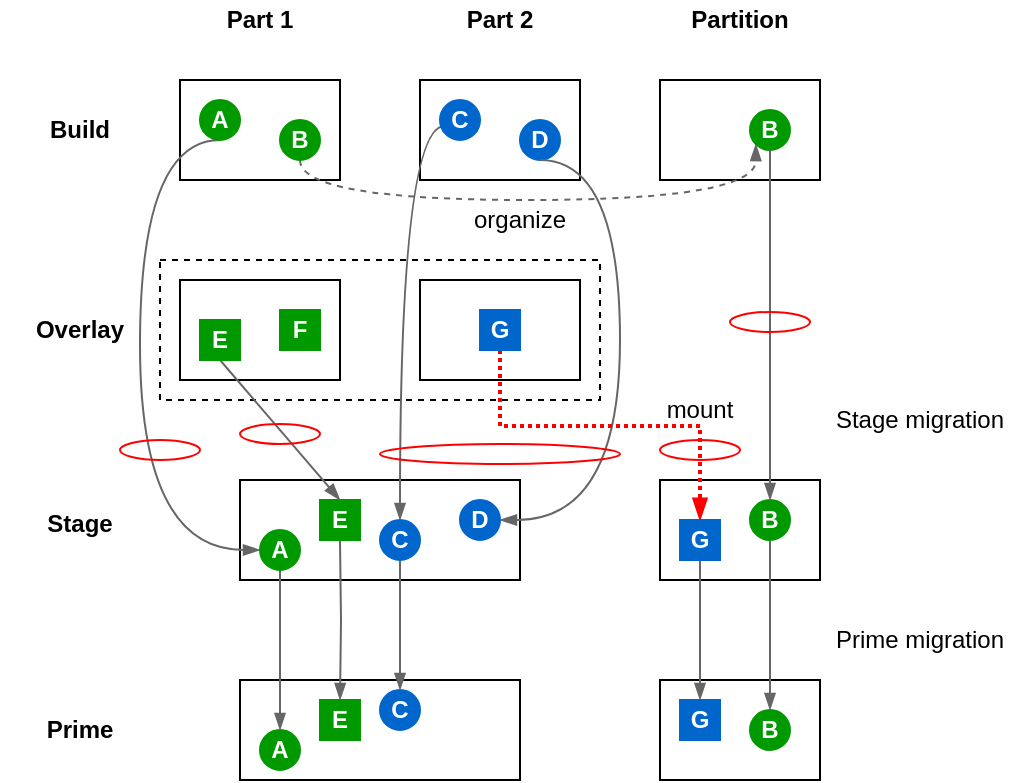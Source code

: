 <mxfile version="27.2.0">
  <diagram name="Page-1" id="tldKDSetQMj4G0KivhV6">
    <mxGraphModel grid="1" page="1" gridSize="10" guides="1" tooltips="1" connect="1" arrows="1" fold="1" pageScale="1" pageWidth="850" pageHeight="1100" math="0" shadow="0">
      <root>
        <mxCell id="0" />
        <mxCell id="1" parent="0" />
        <mxCell id="54eO3ysuZf2-Csm8CH84-32" value="mount" style="rounded=0;whiteSpace=wrap;html=1;strokeColor=none;fillColor=none;" vertex="1" parent="1">
          <mxGeometry x="340" y="280" width="80" height="10" as="geometry" />
        </mxCell>
        <mxCell id="54eO3ysuZf2-Csm8CH84-23" value="organize" style="rounded=0;whiteSpace=wrap;html=1;strokeColor=none;fillColor=none;" vertex="1" parent="1">
          <mxGeometry x="250" y="180" width="80" height="20" as="geometry" />
        </mxCell>
        <mxCell id="54eO3ysuZf2-Csm8CH84-18" value="" style="rounded=0;whiteSpace=wrap;html=1;" vertex="1" parent="1">
          <mxGeometry x="360" y="120" width="80" height="50" as="geometry" />
        </mxCell>
        <mxCell id="54eO3ysuZf2-Csm8CH84-7" value="&lt;b&gt;Overlay&lt;/b&gt;" style="rounded=0;whiteSpace=wrap;html=1;strokeColor=none;fillColor=none;" vertex="1" parent="1">
          <mxGeometry x="30" y="235" width="80" height="20" as="geometry" />
        </mxCell>
        <mxCell id="54eO3ysuZf2-Csm8CH84-6" value="" style="rounded=0;whiteSpace=wrap;html=1;dashed=1;fillStyle=auto;fillColor=none;" vertex="1" parent="1">
          <mxGeometry x="110" y="210" width="220" height="70" as="geometry" />
        </mxCell>
        <mxCell id="54eO3ysuZf2-Csm8CH84-1" value="" style="rounded=0;whiteSpace=wrap;html=1;" vertex="1" parent="1">
          <mxGeometry x="120" y="220" width="80" height="50" as="geometry" />
        </mxCell>
        <mxCell id="yVKAf2mZOe0JGGy7InLV-17" value="" style="rounded=0;whiteSpace=wrap;html=1;" vertex="1" parent="1">
          <mxGeometry x="150" y="420" width="140" height="50" as="geometry" />
        </mxCell>
        <mxCell id="yVKAf2mZOe0JGGy7InLV-1" value="" style="rounded=0;whiteSpace=wrap;html=1;" vertex="1" parent="1">
          <mxGeometry x="120" y="120" width="80" height="50" as="geometry" />
        </mxCell>
        <mxCell id="yVKAf2mZOe0JGGy7InLV-2" value="" style="rounded=0;whiteSpace=wrap;html=1;" vertex="1" parent="1">
          <mxGeometry x="240" y="120" width="80" height="50" as="geometry" />
        </mxCell>
        <mxCell id="yVKAf2mZOe0JGGy7InLV-3" value="" style="rounded=0;whiteSpace=wrap;html=1;" vertex="1" parent="1">
          <mxGeometry x="150" y="320" width="140" height="50" as="geometry" />
        </mxCell>
        <mxCell id="yVKAf2mZOe0JGGy7InLV-4" value="&lt;b&gt;Part 1&lt;/b&gt;" style="rounded=0;whiteSpace=wrap;html=1;strokeColor=none;fillColor=none;" vertex="1" parent="1">
          <mxGeometry x="120" y="80" width="80" height="20" as="geometry" />
        </mxCell>
        <mxCell id="yVKAf2mZOe0JGGy7InLV-5" value="&lt;b&gt;Part 2&lt;/b&gt;" style="rounded=0;whiteSpace=wrap;html=1;strokeColor=none;fillColor=none;" vertex="1" parent="1">
          <mxGeometry x="240" y="80" width="80" height="20" as="geometry" />
        </mxCell>
        <mxCell id="yVKAf2mZOe0JGGy7InLV-23" style="rounded=0;orthogonalLoop=1;jettySize=auto;html=1;exitX=0.5;exitY=1;exitDx=0;exitDy=0;strokeColor=#666666;endArrow=blockThin;endFill=1;edgeStyle=orthogonalEdgeStyle;curved=1;entryX=0;entryY=0.5;entryDx=0;entryDy=0;" edge="1" parent="1" source="yVKAf2mZOe0JGGy7InLV-6" target="yVKAf2mZOe0JGGy7InLV-10">
          <mxGeometry relative="1" as="geometry">
            <mxPoint x="130" y="380" as="targetPoint" />
            <Array as="points">
              <mxPoint x="100" y="150" />
              <mxPoint x="100" y="355" />
            </Array>
          </mxGeometry>
        </mxCell>
        <mxCell id="yVKAf2mZOe0JGGy7InLV-6" value="&lt;b&gt;&lt;font style=&quot;color: rgb(255, 255, 255);&quot;&gt;A&lt;/font&gt;&lt;/b&gt;" style="ellipse;whiteSpace=wrap;html=1;strokeColor=#009900;fillColor=#009900;" vertex="1" parent="1">
          <mxGeometry x="130" y="130" width="20" height="20" as="geometry" />
        </mxCell>
        <mxCell id="54eO3ysuZf2-Csm8CH84-25" style="edgeStyle=orthogonalEdgeStyle;rounded=0;orthogonalLoop=1;jettySize=auto;html=1;exitX=0.5;exitY=1;exitDx=0;exitDy=0;entryX=0;entryY=1;entryDx=0;entryDy=0;curved=1;strokeColor=#666666;dashed=1;endArrow=blockThin;endFill=1;" edge="1" parent="1" source="yVKAf2mZOe0JGGy7InLV-7" target="54eO3ysuZf2-Csm8CH84-20">
          <mxGeometry relative="1" as="geometry">
            <Array as="points">
              <mxPoint x="180" y="180" />
              <mxPoint x="408" y="180" />
            </Array>
          </mxGeometry>
        </mxCell>
        <mxCell id="yVKAf2mZOe0JGGy7InLV-7" value="&lt;b&gt;&lt;font style=&quot;color: rgb(255, 255, 255);&quot;&gt;B&lt;/font&gt;&lt;/b&gt;" style="ellipse;whiteSpace=wrap;html=1;strokeColor=#009900;fillColor=#009900;" vertex="1" parent="1">
          <mxGeometry x="170" y="140" width="20" height="20" as="geometry" />
        </mxCell>
        <mxCell id="yVKAf2mZOe0JGGy7InLV-25" style="rounded=0;orthogonalLoop=1;jettySize=auto;html=1;endArrow=blockThin;endFill=1;strokeColor=#666666;edgeStyle=orthogonalEdgeStyle;curved=1;entryX=0.5;entryY=0;entryDx=0;entryDy=0;exitX=0.117;exitY=0.65;exitDx=0;exitDy=0;exitPerimeter=0;" edge="1" parent="1" source="yVKAf2mZOe0JGGy7InLV-8" target="yVKAf2mZOe0JGGy7InLV-13">
          <mxGeometry relative="1" as="geometry">
            <Array as="points">
              <mxPoint x="230" y="143" />
            </Array>
          </mxGeometry>
        </mxCell>
        <mxCell id="yVKAf2mZOe0JGGy7InLV-8" value="&lt;b&gt;&lt;font style=&quot;color: rgb(255, 255, 255);&quot;&gt;C&lt;/font&gt;&lt;/b&gt;" style="ellipse;whiteSpace=wrap;html=1;fillColor=#0066CC;strokeColor=#0066CC;" vertex="1" parent="1">
          <mxGeometry x="250" y="130" width="20" height="20" as="geometry" />
        </mxCell>
        <mxCell id="yVKAf2mZOe0JGGy7InLV-9" value="&lt;b&gt;&lt;font style=&quot;color: rgb(255, 255, 255);&quot;&gt;D&lt;/font&gt;&lt;/b&gt;" style="ellipse;whiteSpace=wrap;html=1;strokeColor=#0066CC;fillColor=#0066CC;" vertex="1" parent="1">
          <mxGeometry x="290" y="140" width="20" height="20" as="geometry" />
        </mxCell>
        <mxCell id="yVKAf2mZOe0JGGy7InLV-27" style="rounded=0;orthogonalLoop=1;jettySize=auto;html=1;exitX=0.5;exitY=1;exitDx=0;exitDy=0;entryX=0.5;entryY=0;entryDx=0;entryDy=0;endArrow=blockThin;endFill=1;strokeColor=#666666;" edge="1" parent="1" source="yVKAf2mZOe0JGGy7InLV-10" target="yVKAf2mZOe0JGGy7InLV-18">
          <mxGeometry relative="1" as="geometry" />
        </mxCell>
        <mxCell id="yVKAf2mZOe0JGGy7InLV-10" value="&lt;b&gt;&lt;font style=&quot;color: rgb(255, 255, 255);&quot;&gt;A&lt;/font&gt;&lt;/b&gt;" style="ellipse;whiteSpace=wrap;html=1;strokeColor=#009900;fillColor=#009900;" vertex="1" parent="1">
          <mxGeometry x="160" y="345" width="20" height="20" as="geometry" />
        </mxCell>
        <mxCell id="yVKAf2mZOe0JGGy7InLV-29" style="rounded=0;orthogonalLoop=1;jettySize=auto;html=1;exitX=0.5;exitY=1;exitDx=0;exitDy=0;endArrow=blockThin;endFill=1;strokeColor=#666666;" edge="1" parent="1" source="yVKAf2mZOe0JGGy7InLV-13" target="yVKAf2mZOe0JGGy7InLV-20">
          <mxGeometry relative="1" as="geometry" />
        </mxCell>
        <mxCell id="yVKAf2mZOe0JGGy7InLV-13" value="&lt;b&gt;&lt;font style=&quot;color: rgb(255, 255, 255);&quot;&gt;C&lt;/font&gt;&lt;/b&gt;" style="ellipse;whiteSpace=wrap;html=1;fillColor=#0066CC;strokeColor=#0066CC;" vertex="1" parent="1">
          <mxGeometry x="220" y="340" width="20" height="20" as="geometry" />
        </mxCell>
        <mxCell id="yVKAf2mZOe0JGGy7InLV-15" value="&lt;b&gt;Build&lt;/b&gt;" style="rounded=0;whiteSpace=wrap;html=1;strokeColor=none;fillColor=none;" vertex="1" parent="1">
          <mxGeometry x="30" y="135" width="80" height="20" as="geometry" />
        </mxCell>
        <mxCell id="yVKAf2mZOe0JGGy7InLV-16" value="&lt;b&gt;Stage&lt;/b&gt;" style="rounded=0;whiteSpace=wrap;html=1;strokeColor=none;fillColor=none;" vertex="1" parent="1">
          <mxGeometry x="30" y="332" width="80" height="20" as="geometry" />
        </mxCell>
        <mxCell id="yVKAf2mZOe0JGGy7InLV-18" value="&lt;b&gt;&lt;font style=&quot;color: rgb(255, 255, 255);&quot;&gt;A&lt;/font&gt;&lt;/b&gt;" style="ellipse;whiteSpace=wrap;html=1;strokeColor=#009900;fillColor=#009900;" vertex="1" parent="1">
          <mxGeometry x="160" y="445" width="20" height="20" as="geometry" />
        </mxCell>
        <mxCell id="yVKAf2mZOe0JGGy7InLV-20" value="&lt;b&gt;&lt;font style=&quot;color: rgb(255, 255, 255);&quot;&gt;C&lt;/font&gt;&lt;/b&gt;" style="ellipse;whiteSpace=wrap;html=1;fillColor=#0066CC;strokeColor=#0066CC;" vertex="1" parent="1">
          <mxGeometry x="220" y="425" width="20" height="20" as="geometry" />
        </mxCell>
        <mxCell id="yVKAf2mZOe0JGGy7InLV-22" value="&lt;b&gt;Prime&lt;/b&gt;" style="rounded=0;whiteSpace=wrap;html=1;strokeColor=none;fillColor=none;" vertex="1" parent="1">
          <mxGeometry x="30" y="435" width="80" height="20" as="geometry" />
        </mxCell>
        <mxCell id="yVKAf2mZOe0JGGy7InLV-30" value="Stage migration" style="rounded=0;whiteSpace=wrap;html=1;strokeColor=none;fillColor=none;" vertex="1" parent="1">
          <mxGeometry x="440" y="280" width="100" height="20" as="geometry" />
        </mxCell>
        <mxCell id="yVKAf2mZOe0JGGy7InLV-31" value="Prime migration" style="rounded=0;whiteSpace=wrap;html=1;strokeColor=none;fillColor=none;" vertex="1" parent="1">
          <mxGeometry x="440" y="390" width="100" height="20" as="geometry" />
        </mxCell>
        <mxCell id="izR9H2TS-rFpTbOR_gzO-15" style="rounded=0;orthogonalLoop=1;jettySize=auto;html=1;entryX=1;entryY=0.5;entryDx=0;entryDy=0;strokeColor=#666666;endArrow=blockThin;endFill=1;exitX=0.5;exitY=1;exitDx=0;exitDy=0;edgeStyle=orthogonalEdgeStyle;curved=1;" edge="1" parent="1" source="yVKAf2mZOe0JGGy7InLV-9" target="izR9H2TS-rFpTbOR_gzO-12">
          <mxGeometry relative="1" as="geometry">
            <mxPoint x="270" y="170" as="sourcePoint" />
            <Array as="points">
              <mxPoint x="340" y="160" />
              <mxPoint x="340" y="340" />
            </Array>
          </mxGeometry>
        </mxCell>
        <mxCell id="izR9H2TS-rFpTbOR_gzO-12" value="&lt;b&gt;&lt;font style=&quot;color: rgb(255, 255, 255);&quot;&gt;D&lt;/font&gt;&lt;/b&gt;" style="ellipse;whiteSpace=wrap;html=1;strokeColor=#0066CC;fillColor=#0066CC;" vertex="1" parent="1">
          <mxGeometry x="260" y="330" width="20" height="20" as="geometry" />
        </mxCell>
        <mxCell id="54eO3ysuZf2-Csm8CH84-15" style="rounded=0;orthogonalLoop=1;jettySize=auto;html=1;exitX=0.5;exitY=1;exitDx=0;exitDy=0;strokeColor=#666666;endArrow=blockThin;endFill=1;entryX=0.5;entryY=0;entryDx=0;entryDy=0;" edge="1" parent="1" target="54eO3ysuZf2-Csm8CH84-37">
          <mxGeometry relative="1" as="geometry">
            <mxPoint x="140" y="260" as="sourcePoint" />
            <mxPoint x="194.0" y="332.0" as="targetPoint" />
          </mxGeometry>
        </mxCell>
        <mxCell id="54eO3ysuZf2-Csm8CH84-4" value="" style="rounded=0;whiteSpace=wrap;html=1;" vertex="1" parent="1">
          <mxGeometry x="240" y="220" width="80" height="50" as="geometry" />
        </mxCell>
        <mxCell id="54eO3ysuZf2-Csm8CH84-17" style="edgeStyle=orthogonalEdgeStyle;rounded=0;orthogonalLoop=1;jettySize=auto;html=1;exitX=0.5;exitY=1;exitDx=0;exitDy=0;strokeColor=#666666;endArrow=blockThin;endFill=1;entryX=0.5;entryY=0;entryDx=0;entryDy=0;" edge="1" parent="1" target="54eO3ysuZf2-Csm8CH84-38">
          <mxGeometry relative="1" as="geometry">
            <mxPoint x="200" y="350" as="sourcePoint" />
            <mxPoint x="200" y="425" as="targetPoint" />
          </mxGeometry>
        </mxCell>
        <mxCell id="54eO3ysuZf2-Csm8CH84-19" value="&lt;b&gt;Partition&lt;/b&gt;" style="rounded=0;whiteSpace=wrap;html=1;strokeColor=none;fillColor=none;" vertex="1" parent="1">
          <mxGeometry x="360" y="80" width="80" height="20" as="geometry" />
        </mxCell>
        <mxCell id="54eO3ysuZf2-Csm8CH84-20" value="&lt;b&gt;&lt;font style=&quot;color: rgb(255, 255, 255);&quot;&gt;B&lt;/font&gt;&lt;/b&gt;" style="ellipse;whiteSpace=wrap;html=1;strokeColor=#009900;fillColor=#009900;" vertex="1" parent="1">
          <mxGeometry x="405" y="135" width="20" height="20" as="geometry" />
        </mxCell>
        <mxCell id="54eO3ysuZf2-Csm8CH84-24" value="" style="rounded=0;whiteSpace=wrap;html=1;" vertex="1" parent="1">
          <mxGeometry x="360" y="320" width="80" height="50" as="geometry" />
        </mxCell>
        <mxCell id="54eO3ysuZf2-Csm8CH84-26" value="" style="rounded=0;whiteSpace=wrap;html=1;" vertex="1" parent="1">
          <mxGeometry x="360" y="420" width="80" height="50" as="geometry" />
        </mxCell>
        <mxCell id="yVKAf2mZOe0JGGy7InLV-28" style="rounded=0;orthogonalLoop=1;jettySize=auto;html=1;exitX=0.5;exitY=1;exitDx=0;exitDy=0;entryX=0.5;entryY=0;entryDx=0;entryDy=0;endArrow=blockThin;endFill=1;strokeColor=#666666;" edge="1" parent="1" source="yVKAf2mZOe0JGGy7InLV-11" target="yVKAf2mZOe0JGGy7InLV-19">
          <mxGeometry relative="1" as="geometry" />
        </mxCell>
        <mxCell id="yVKAf2mZOe0JGGy7InLV-11" value="&lt;b&gt;&lt;font style=&quot;color: rgb(255, 255, 255);&quot;&gt;B&lt;/font&gt;&lt;/b&gt;" style="ellipse;whiteSpace=wrap;html=1;strokeColor=#009900;fillColor=#009900;" vertex="1" parent="1">
          <mxGeometry x="405" y="330" width="20" height="20" as="geometry" />
        </mxCell>
        <mxCell id="yVKAf2mZOe0JGGy7InLV-19" value="&lt;b&gt;&lt;font style=&quot;color: rgb(255, 255, 255);&quot;&gt;B&lt;/font&gt;&lt;/b&gt;" style="ellipse;whiteSpace=wrap;html=1;strokeColor=#009900;fillColor=#009900;" vertex="1" parent="1">
          <mxGeometry x="405" y="435" width="20" height="20" as="geometry" />
        </mxCell>
        <mxCell id="54eO3ysuZf2-Csm8CH84-30" style="edgeStyle=orthogonalEdgeStyle;rounded=0;orthogonalLoop=1;jettySize=auto;html=1;exitX=0.5;exitY=1;exitDx=0;exitDy=0;strokeColor=#666666;endArrow=blockThin;endFill=1;" edge="1" parent="1" source="54eO3ysuZf2-Csm8CH84-20" target="yVKAf2mZOe0JGGy7InLV-11">
          <mxGeometry relative="1" as="geometry" />
        </mxCell>
        <mxCell id="54eO3ysuZf2-Csm8CH84-14" style="rounded=0;orthogonalLoop=1;jettySize=auto;html=1;exitX=0.5;exitY=1;exitDx=0;exitDy=0;endArrow=blockThin;endFill=1;strokeColor=#666666;" edge="1" parent="1">
          <mxGeometry relative="1" as="geometry">
            <mxPoint x="380" y="360" as="sourcePoint" />
            <mxPoint x="380" y="430" as="targetPoint" />
          </mxGeometry>
        </mxCell>
        <mxCell id="54eO3ysuZf2-Csm8CH84-31" style="edgeStyle=orthogonalEdgeStyle;rounded=0;orthogonalLoop=1;jettySize=auto;html=1;exitX=0.5;exitY=1;exitDx=0;exitDy=0;endArrow=blockThin;endFill=1;strokeWidth=2;dashed=1;dashPattern=1 1;strokeColor=#FF0000;entryX=0.5;entryY=0;entryDx=0;entryDy=0;" edge="1" parent="1" source="54eO3ysuZf2-Csm8CH84-40" target="54eO3ysuZf2-Csm8CH84-41">
          <mxGeometry relative="1" as="geometry">
            <mxPoint x="280" y="258" as="sourcePoint" />
            <mxPoint x="380" y="340" as="targetPoint" />
            <Array as="points">
              <mxPoint x="280" y="293" />
              <mxPoint x="380" y="293" />
            </Array>
          </mxGeometry>
        </mxCell>
        <mxCell id="54eO3ysuZf2-Csm8CH84-34" value="&lt;b&gt;E&lt;/b&gt;" style="whiteSpace=wrap;html=1;aspect=fixed;strokeColor=#009900;fillColor=#009900;fontColor=#FFFFFF;" vertex="1" parent="1">
          <mxGeometry x="130" y="240" width="20" height="20" as="geometry" />
        </mxCell>
        <mxCell id="54eO3ysuZf2-Csm8CH84-37" value="&lt;b&gt;E&lt;/b&gt;" style="whiteSpace=wrap;html=1;aspect=fixed;strokeColor=#009900;fillColor=#009900;fontColor=#FFFFFF;" vertex="1" parent="1">
          <mxGeometry x="190" y="330" width="20" height="20" as="geometry" />
        </mxCell>
        <mxCell id="54eO3ysuZf2-Csm8CH84-38" value="&lt;b&gt;E&lt;/b&gt;" style="whiteSpace=wrap;html=1;aspect=fixed;strokeColor=#009900;fillColor=#009900;fontColor=#FFFFFF;" vertex="1" parent="1">
          <mxGeometry x="190" y="430" width="20" height="20" as="geometry" />
        </mxCell>
        <mxCell id="54eO3ysuZf2-Csm8CH84-39" value="&lt;b&gt;F&lt;/b&gt;" style="whiteSpace=wrap;html=1;aspect=fixed;strokeColor=#009900;fillColor=#009900;fontColor=#FFFFFF;" vertex="1" parent="1">
          <mxGeometry x="170" y="235" width="20" height="20" as="geometry" />
        </mxCell>
        <mxCell id="54eO3ysuZf2-Csm8CH84-40" value="&lt;b&gt;G&lt;/b&gt;" style="whiteSpace=wrap;html=1;aspect=fixed;strokeColor=#0066CC;fillColor=#0066CC;fontColor=#FFFFFF;" vertex="1" parent="1">
          <mxGeometry x="270" y="235" width="20" height="20" as="geometry" />
        </mxCell>
        <mxCell id="54eO3ysuZf2-Csm8CH84-41" value="&lt;b&gt;G&lt;/b&gt;" style="whiteSpace=wrap;html=1;aspect=fixed;strokeColor=#0066CC;fillColor=#0066CC;fontColor=#FFFFFF;" vertex="1" parent="1">
          <mxGeometry x="370" y="340" width="20" height="20" as="geometry" />
        </mxCell>
        <mxCell id="54eO3ysuZf2-Csm8CH84-43" value="&lt;b&gt;G&lt;/b&gt;" style="whiteSpace=wrap;html=1;aspect=fixed;strokeColor=#0066CC;fillColor=#0066CC;fontColor=#FFFFFF;" vertex="1" parent="1">
          <mxGeometry x="370" y="430" width="20" height="20" as="geometry" />
        </mxCell>
        <mxCell id="WySjOEtpM5nu-wm4joFP-8" value="" style="ellipse;whiteSpace=wrap;html=1;strokeColor=#FF0000;fillColor=none;" vertex="1" parent="1">
          <mxGeometry x="90" y="300" width="40" height="10" as="geometry" />
        </mxCell>
        <mxCell id="WySjOEtpM5nu-wm4joFP-9" value="" style="ellipse;whiteSpace=wrap;html=1;strokeColor=#FF0000;fillColor=none;" vertex="1" parent="1">
          <mxGeometry x="150" y="292" width="40" height="10" as="geometry" />
        </mxCell>
        <mxCell id="WySjOEtpM5nu-wm4joFP-10" value="" style="ellipse;whiteSpace=wrap;html=1;strokeColor=#FF0000;fillColor=none;" vertex="1" parent="1">
          <mxGeometry x="220" y="302" width="120" height="10" as="geometry" />
        </mxCell>
        <mxCell id="WySjOEtpM5nu-wm4joFP-11" value="" style="ellipse;whiteSpace=wrap;html=1;strokeColor=#FF0000;fillColor=none;" vertex="1" parent="1">
          <mxGeometry x="395" y="236" width="40" height="10" as="geometry" />
        </mxCell>
        <mxCell id="WySjOEtpM5nu-wm4joFP-12" value="" style="ellipse;whiteSpace=wrap;html=1;strokeColor=#FF0000;fillColor=none;" vertex="1" parent="1">
          <mxGeometry x="360" y="300" width="40" height="10" as="geometry" />
        </mxCell>
      </root>
    </mxGraphModel>
  </diagram>
</mxfile>
